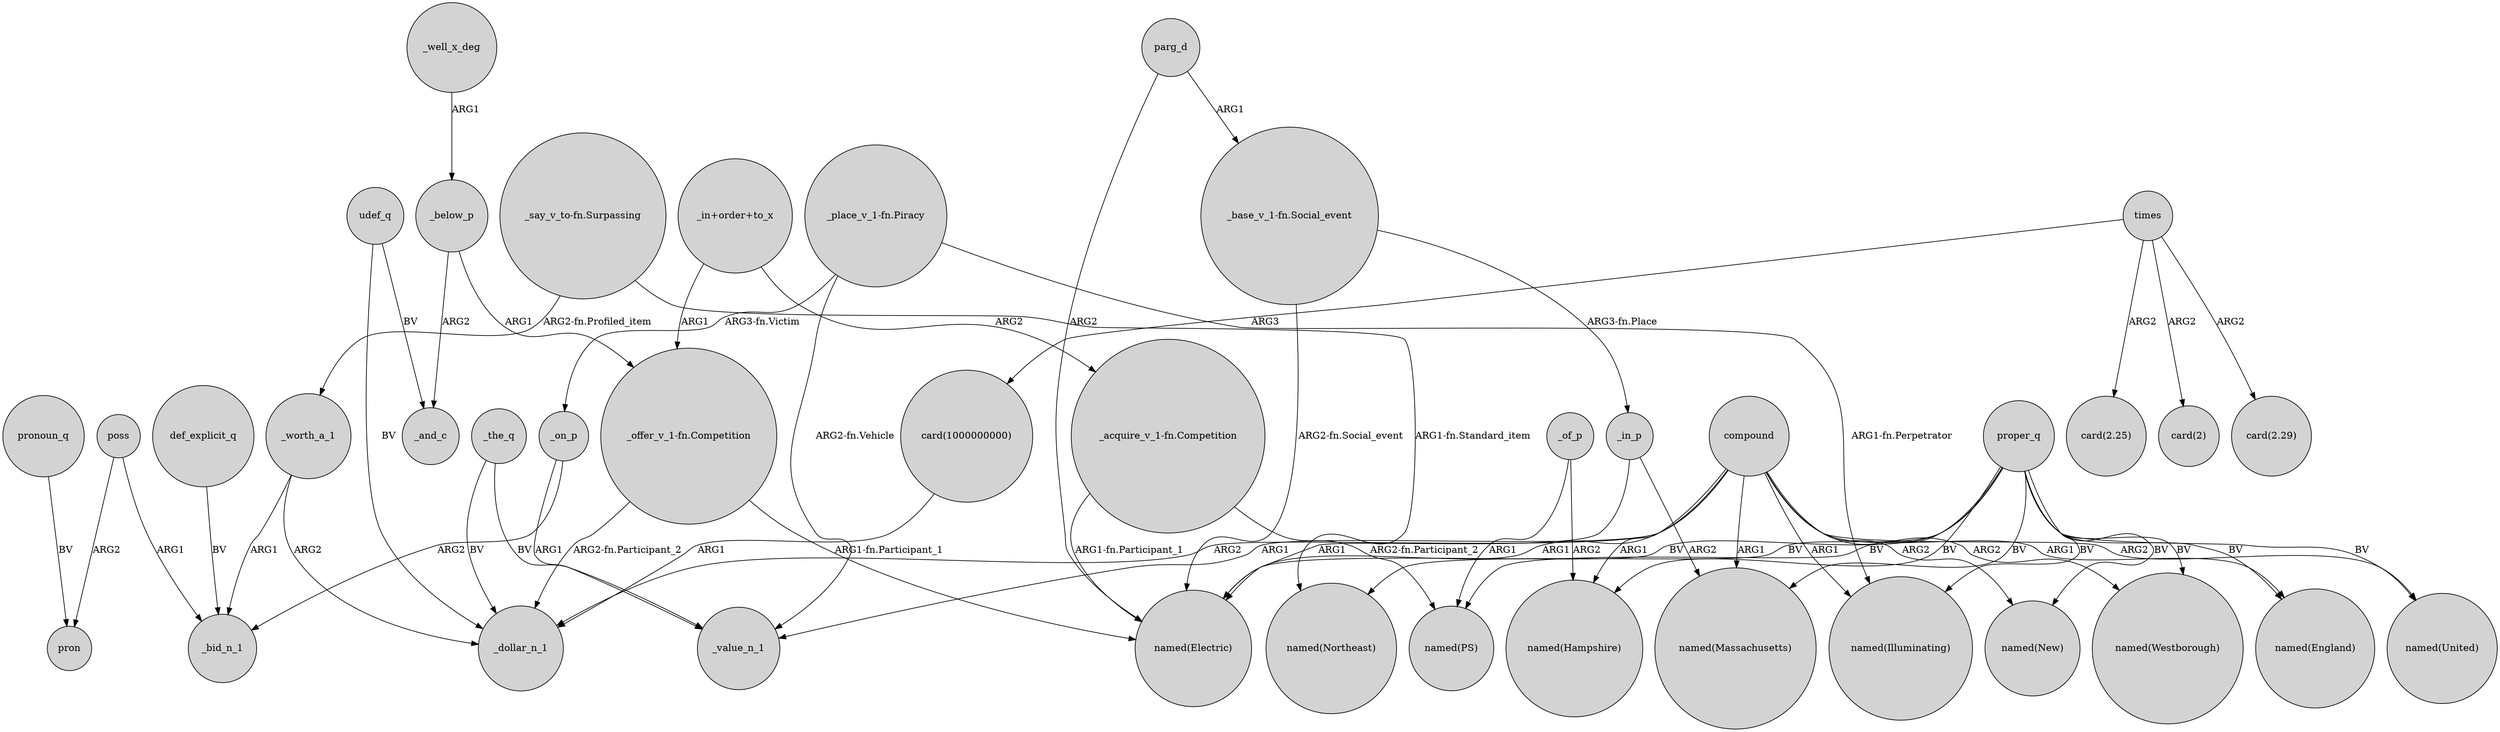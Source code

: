 digraph {
	node [shape=circle style=filled]
	proper_q -> "named(Hampshire)" [label=BV]
	proper_q -> "named(United)" [label=BV]
	compound -> _dollar_n_1 [label=ARG2]
	_worth_a_1 -> _dollar_n_1 [label=ARG2]
	compound -> _value_n_1 [label=ARG1]
	_on_p -> _value_n_1 [label=ARG1]
	"_base_v_1-fn.Social_event" -> "named(Electric)" [label="ARG2-fn.Social_event"]
	def_explicit_q -> _bid_n_1 [label=BV]
	_in_p -> "named(Electric)" [label=ARG1]
	"_place_v_1-fn.Piracy" -> _on_p [label="ARG3-fn.Victim"]
	udef_q -> _dollar_n_1 [label=BV]
	_the_q -> _dollar_n_1 [label=BV]
	proper_q -> "named(PS)" [label=BV]
	_below_p -> _and_c [label=ARG2]
	parg_d -> "_base_v_1-fn.Social_event" [label=ARG1]
	proper_q -> "named(Massachusetts)" [label=BV]
	"_place_v_1-fn.Piracy" -> _value_n_1 [label="ARG2-fn.Vehicle"]
	_well_x_deg -> _below_p [label=ARG1]
	proper_q -> "named(Illuminating)" [label=BV]
	_in_p -> "named(Massachusetts)" [label=ARG2]
	"card(1000000000)" -> _dollar_n_1 [label=ARG1]
	times -> "card(1000000000)" [label=ARG3]
	compound -> "named(Massachusetts)" [label=ARG1]
	udef_q -> _and_c [label=BV]
	_of_p -> "named(Hampshire)" [label=ARG2]
	"_say_v_to-fn.Surpassing" -> "named(Northeast)" [label="ARG1-fn.Standard_item"]
	compound -> "named(England)" [label=ARG1]
	"_in+order+to_x" -> "_offer_v_1-fn.Competition" [label=ARG1]
	proper_q -> "named(New)" [label=BV]
	compound -> "named(Illuminating)" [label=ARG1]
	"_acquire_v_1-fn.Competition" -> "named(Electric)" [label="ARG1-fn.Participant_1"]
	poss -> _bid_n_1 [label=ARG1]
	poss -> pron [label=ARG2]
	compound -> "named(United)" [label=ARG2]
	parg_d -> "named(Electric)" [label=ARG2]
	times -> "card(2.29)" [label=ARG2]
	proper_q -> "named(Electric)" [label=BV]
	_worth_a_1 -> _bid_n_1 [label=ARG1]
	"_base_v_1-fn.Social_event" -> _in_p [label="ARG3-fn.Place"]
	_the_q -> _value_n_1 [label=BV]
	times -> "card(2.25)" [label=ARG2]
	compound -> "named(New)" [label=ARG2]
	"_acquire_v_1-fn.Competition" -> "named(PS)" [label="ARG2-fn.Participant_2"]
	pronoun_q -> pron [label=BV]
	"_offer_v_1-fn.Competition" -> _dollar_n_1 [label="ARG2-fn.Participant_2"]
	times -> "card(2)" [label=ARG2]
	compound -> "named(Hampshire)" [label=ARG1]
	proper_q -> "named(Westborough)" [label=BV]
	"_say_v_to-fn.Surpassing" -> _worth_a_1 [label="ARG2-fn.Profiled_item"]
	compound -> "named(Westborough)" [label=ARG2]
	proper_q -> "named(England)" [label=BV]
	"_place_v_1-fn.Piracy" -> "named(Illuminating)" [label="ARG1-fn.Perpetrator"]
	compound -> "named(Electric)" [label=ARG1]
	_on_p -> _bid_n_1 [label=ARG2]
	_below_p -> "_offer_v_1-fn.Competition" [label=ARG1]
	_of_p -> "named(PS)" [label=ARG1]
	"_offer_v_1-fn.Competition" -> "named(Electric)" [label="ARG1-fn.Participant_1"]
	proper_q -> "named(Northeast)" [label=BV]
	"_in+order+to_x" -> "_acquire_v_1-fn.Competition" [label=ARG2]
}
